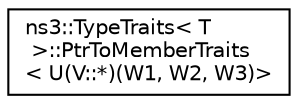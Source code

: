 digraph "Graphical Class Hierarchy"
{
 // LATEX_PDF_SIZE
  edge [fontname="Helvetica",fontsize="10",labelfontname="Helvetica",labelfontsize="10"];
  node [fontname="Helvetica",fontsize="10",shape=record];
  rankdir="LR";
  Node0 [label="ns3::TypeTraits\< T\l \>::PtrToMemberTraits\l\< U(V::*)(W1, W2, W3)\>",height=0.2,width=0.4,color="black", fillcolor="white", style="filled",URL="$structns3_1_1_type_traits_1_1_ptr_to_member_traits_3_01_u_07_v_1_1_5_08_07_w1_00_01_w2_00_01_w3_08_4.html",tooltip="Pointer to member function."];
}
